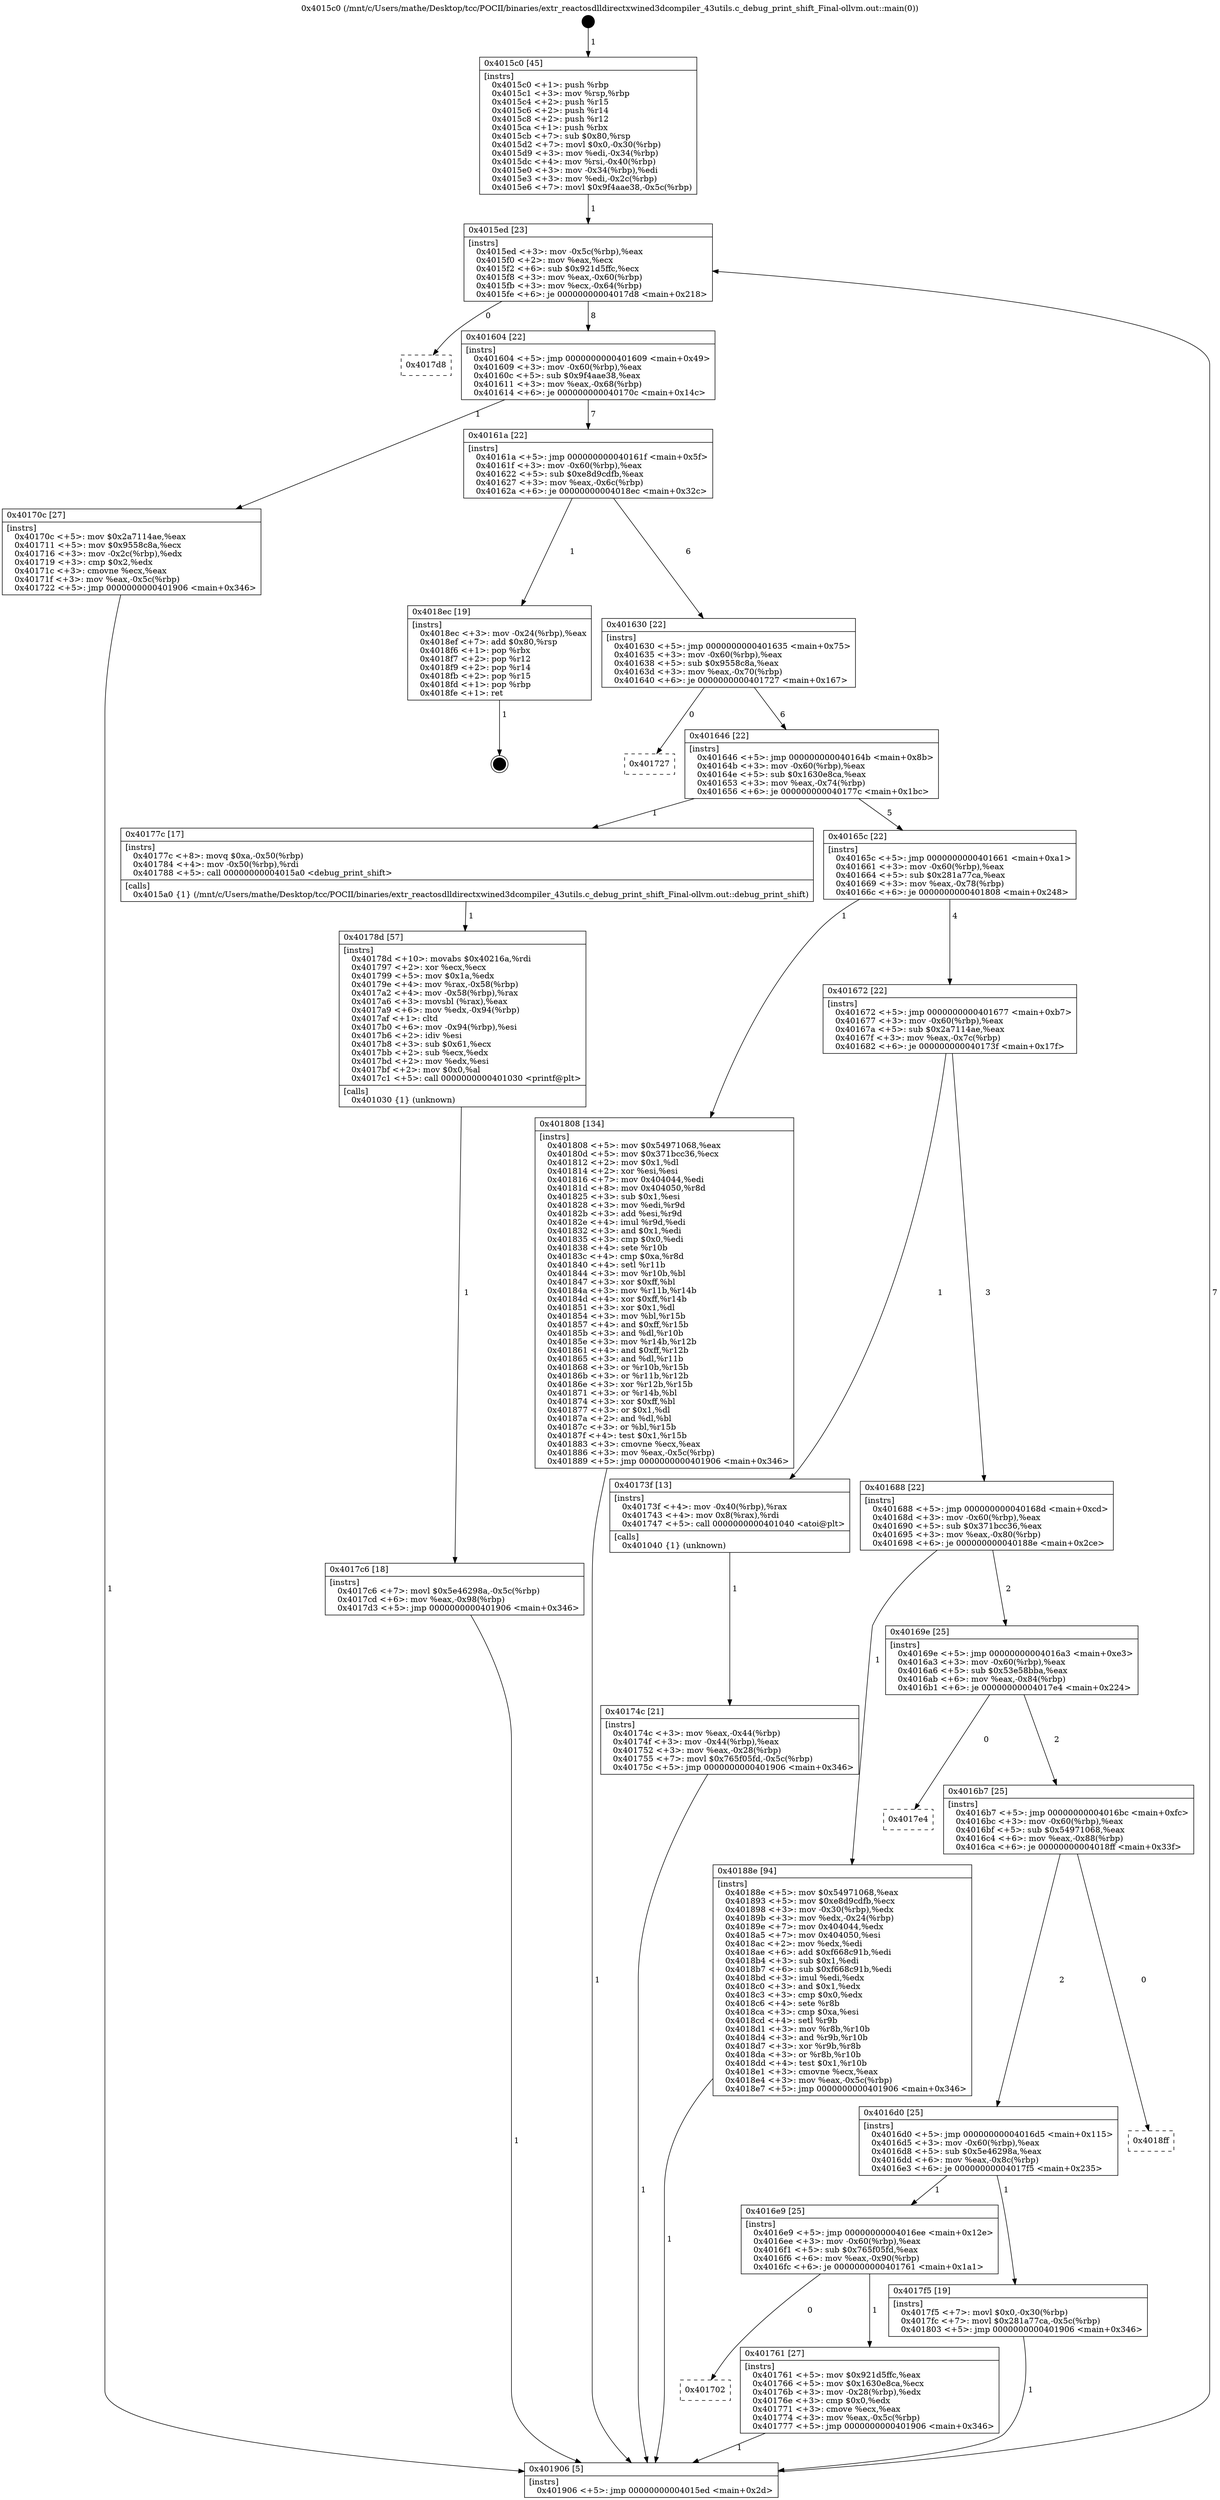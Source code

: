 digraph "0x4015c0" {
  label = "0x4015c0 (/mnt/c/Users/mathe/Desktop/tcc/POCII/binaries/extr_reactosdlldirectxwined3dcompiler_43utils.c_debug_print_shift_Final-ollvm.out::main(0))"
  labelloc = "t"
  node[shape=record]

  Entry [label="",width=0.3,height=0.3,shape=circle,fillcolor=black,style=filled]
  "0x4015ed" [label="{
     0x4015ed [23]\l
     | [instrs]\l
     &nbsp;&nbsp;0x4015ed \<+3\>: mov -0x5c(%rbp),%eax\l
     &nbsp;&nbsp;0x4015f0 \<+2\>: mov %eax,%ecx\l
     &nbsp;&nbsp;0x4015f2 \<+6\>: sub $0x921d5ffc,%ecx\l
     &nbsp;&nbsp;0x4015f8 \<+3\>: mov %eax,-0x60(%rbp)\l
     &nbsp;&nbsp;0x4015fb \<+3\>: mov %ecx,-0x64(%rbp)\l
     &nbsp;&nbsp;0x4015fe \<+6\>: je 00000000004017d8 \<main+0x218\>\l
  }"]
  "0x4017d8" [label="{
     0x4017d8\l
  }", style=dashed]
  "0x401604" [label="{
     0x401604 [22]\l
     | [instrs]\l
     &nbsp;&nbsp;0x401604 \<+5\>: jmp 0000000000401609 \<main+0x49\>\l
     &nbsp;&nbsp;0x401609 \<+3\>: mov -0x60(%rbp),%eax\l
     &nbsp;&nbsp;0x40160c \<+5\>: sub $0x9f4aae38,%eax\l
     &nbsp;&nbsp;0x401611 \<+3\>: mov %eax,-0x68(%rbp)\l
     &nbsp;&nbsp;0x401614 \<+6\>: je 000000000040170c \<main+0x14c\>\l
  }"]
  Exit [label="",width=0.3,height=0.3,shape=circle,fillcolor=black,style=filled,peripheries=2]
  "0x40170c" [label="{
     0x40170c [27]\l
     | [instrs]\l
     &nbsp;&nbsp;0x40170c \<+5\>: mov $0x2a7114ae,%eax\l
     &nbsp;&nbsp;0x401711 \<+5\>: mov $0x9558c8a,%ecx\l
     &nbsp;&nbsp;0x401716 \<+3\>: mov -0x2c(%rbp),%edx\l
     &nbsp;&nbsp;0x401719 \<+3\>: cmp $0x2,%edx\l
     &nbsp;&nbsp;0x40171c \<+3\>: cmovne %ecx,%eax\l
     &nbsp;&nbsp;0x40171f \<+3\>: mov %eax,-0x5c(%rbp)\l
     &nbsp;&nbsp;0x401722 \<+5\>: jmp 0000000000401906 \<main+0x346\>\l
  }"]
  "0x40161a" [label="{
     0x40161a [22]\l
     | [instrs]\l
     &nbsp;&nbsp;0x40161a \<+5\>: jmp 000000000040161f \<main+0x5f\>\l
     &nbsp;&nbsp;0x40161f \<+3\>: mov -0x60(%rbp),%eax\l
     &nbsp;&nbsp;0x401622 \<+5\>: sub $0xe8d9cdfb,%eax\l
     &nbsp;&nbsp;0x401627 \<+3\>: mov %eax,-0x6c(%rbp)\l
     &nbsp;&nbsp;0x40162a \<+6\>: je 00000000004018ec \<main+0x32c\>\l
  }"]
  "0x401906" [label="{
     0x401906 [5]\l
     | [instrs]\l
     &nbsp;&nbsp;0x401906 \<+5\>: jmp 00000000004015ed \<main+0x2d\>\l
  }"]
  "0x4015c0" [label="{
     0x4015c0 [45]\l
     | [instrs]\l
     &nbsp;&nbsp;0x4015c0 \<+1\>: push %rbp\l
     &nbsp;&nbsp;0x4015c1 \<+3\>: mov %rsp,%rbp\l
     &nbsp;&nbsp;0x4015c4 \<+2\>: push %r15\l
     &nbsp;&nbsp;0x4015c6 \<+2\>: push %r14\l
     &nbsp;&nbsp;0x4015c8 \<+2\>: push %r12\l
     &nbsp;&nbsp;0x4015ca \<+1\>: push %rbx\l
     &nbsp;&nbsp;0x4015cb \<+7\>: sub $0x80,%rsp\l
     &nbsp;&nbsp;0x4015d2 \<+7\>: movl $0x0,-0x30(%rbp)\l
     &nbsp;&nbsp;0x4015d9 \<+3\>: mov %edi,-0x34(%rbp)\l
     &nbsp;&nbsp;0x4015dc \<+4\>: mov %rsi,-0x40(%rbp)\l
     &nbsp;&nbsp;0x4015e0 \<+3\>: mov -0x34(%rbp),%edi\l
     &nbsp;&nbsp;0x4015e3 \<+3\>: mov %edi,-0x2c(%rbp)\l
     &nbsp;&nbsp;0x4015e6 \<+7\>: movl $0x9f4aae38,-0x5c(%rbp)\l
  }"]
  "0x4017c6" [label="{
     0x4017c6 [18]\l
     | [instrs]\l
     &nbsp;&nbsp;0x4017c6 \<+7\>: movl $0x5e46298a,-0x5c(%rbp)\l
     &nbsp;&nbsp;0x4017cd \<+6\>: mov %eax,-0x98(%rbp)\l
     &nbsp;&nbsp;0x4017d3 \<+5\>: jmp 0000000000401906 \<main+0x346\>\l
  }"]
  "0x4018ec" [label="{
     0x4018ec [19]\l
     | [instrs]\l
     &nbsp;&nbsp;0x4018ec \<+3\>: mov -0x24(%rbp),%eax\l
     &nbsp;&nbsp;0x4018ef \<+7\>: add $0x80,%rsp\l
     &nbsp;&nbsp;0x4018f6 \<+1\>: pop %rbx\l
     &nbsp;&nbsp;0x4018f7 \<+2\>: pop %r12\l
     &nbsp;&nbsp;0x4018f9 \<+2\>: pop %r14\l
     &nbsp;&nbsp;0x4018fb \<+2\>: pop %r15\l
     &nbsp;&nbsp;0x4018fd \<+1\>: pop %rbp\l
     &nbsp;&nbsp;0x4018fe \<+1\>: ret\l
  }"]
  "0x401630" [label="{
     0x401630 [22]\l
     | [instrs]\l
     &nbsp;&nbsp;0x401630 \<+5\>: jmp 0000000000401635 \<main+0x75\>\l
     &nbsp;&nbsp;0x401635 \<+3\>: mov -0x60(%rbp),%eax\l
     &nbsp;&nbsp;0x401638 \<+5\>: sub $0x9558c8a,%eax\l
     &nbsp;&nbsp;0x40163d \<+3\>: mov %eax,-0x70(%rbp)\l
     &nbsp;&nbsp;0x401640 \<+6\>: je 0000000000401727 \<main+0x167\>\l
  }"]
  "0x40178d" [label="{
     0x40178d [57]\l
     | [instrs]\l
     &nbsp;&nbsp;0x40178d \<+10\>: movabs $0x40216a,%rdi\l
     &nbsp;&nbsp;0x401797 \<+2\>: xor %ecx,%ecx\l
     &nbsp;&nbsp;0x401799 \<+5\>: mov $0x1a,%edx\l
     &nbsp;&nbsp;0x40179e \<+4\>: mov %rax,-0x58(%rbp)\l
     &nbsp;&nbsp;0x4017a2 \<+4\>: mov -0x58(%rbp),%rax\l
     &nbsp;&nbsp;0x4017a6 \<+3\>: movsbl (%rax),%eax\l
     &nbsp;&nbsp;0x4017a9 \<+6\>: mov %edx,-0x94(%rbp)\l
     &nbsp;&nbsp;0x4017af \<+1\>: cltd\l
     &nbsp;&nbsp;0x4017b0 \<+6\>: mov -0x94(%rbp),%esi\l
     &nbsp;&nbsp;0x4017b6 \<+2\>: idiv %esi\l
     &nbsp;&nbsp;0x4017b8 \<+3\>: sub $0x61,%ecx\l
     &nbsp;&nbsp;0x4017bb \<+2\>: sub %ecx,%edx\l
     &nbsp;&nbsp;0x4017bd \<+2\>: mov %edx,%esi\l
     &nbsp;&nbsp;0x4017bf \<+2\>: mov $0x0,%al\l
     &nbsp;&nbsp;0x4017c1 \<+5\>: call 0000000000401030 \<printf@plt\>\l
     | [calls]\l
     &nbsp;&nbsp;0x401030 \{1\} (unknown)\l
  }"]
  "0x401727" [label="{
     0x401727\l
  }", style=dashed]
  "0x401646" [label="{
     0x401646 [22]\l
     | [instrs]\l
     &nbsp;&nbsp;0x401646 \<+5\>: jmp 000000000040164b \<main+0x8b\>\l
     &nbsp;&nbsp;0x40164b \<+3\>: mov -0x60(%rbp),%eax\l
     &nbsp;&nbsp;0x40164e \<+5\>: sub $0x1630e8ca,%eax\l
     &nbsp;&nbsp;0x401653 \<+3\>: mov %eax,-0x74(%rbp)\l
     &nbsp;&nbsp;0x401656 \<+6\>: je 000000000040177c \<main+0x1bc\>\l
  }"]
  "0x401702" [label="{
     0x401702\l
  }", style=dashed]
  "0x40177c" [label="{
     0x40177c [17]\l
     | [instrs]\l
     &nbsp;&nbsp;0x40177c \<+8\>: movq $0xa,-0x50(%rbp)\l
     &nbsp;&nbsp;0x401784 \<+4\>: mov -0x50(%rbp),%rdi\l
     &nbsp;&nbsp;0x401788 \<+5\>: call 00000000004015a0 \<debug_print_shift\>\l
     | [calls]\l
     &nbsp;&nbsp;0x4015a0 \{1\} (/mnt/c/Users/mathe/Desktop/tcc/POCII/binaries/extr_reactosdlldirectxwined3dcompiler_43utils.c_debug_print_shift_Final-ollvm.out::debug_print_shift)\l
  }"]
  "0x40165c" [label="{
     0x40165c [22]\l
     | [instrs]\l
     &nbsp;&nbsp;0x40165c \<+5\>: jmp 0000000000401661 \<main+0xa1\>\l
     &nbsp;&nbsp;0x401661 \<+3\>: mov -0x60(%rbp),%eax\l
     &nbsp;&nbsp;0x401664 \<+5\>: sub $0x281a77ca,%eax\l
     &nbsp;&nbsp;0x401669 \<+3\>: mov %eax,-0x78(%rbp)\l
     &nbsp;&nbsp;0x40166c \<+6\>: je 0000000000401808 \<main+0x248\>\l
  }"]
  "0x401761" [label="{
     0x401761 [27]\l
     | [instrs]\l
     &nbsp;&nbsp;0x401761 \<+5\>: mov $0x921d5ffc,%eax\l
     &nbsp;&nbsp;0x401766 \<+5\>: mov $0x1630e8ca,%ecx\l
     &nbsp;&nbsp;0x40176b \<+3\>: mov -0x28(%rbp),%edx\l
     &nbsp;&nbsp;0x40176e \<+3\>: cmp $0x0,%edx\l
     &nbsp;&nbsp;0x401771 \<+3\>: cmove %ecx,%eax\l
     &nbsp;&nbsp;0x401774 \<+3\>: mov %eax,-0x5c(%rbp)\l
     &nbsp;&nbsp;0x401777 \<+5\>: jmp 0000000000401906 \<main+0x346\>\l
  }"]
  "0x401808" [label="{
     0x401808 [134]\l
     | [instrs]\l
     &nbsp;&nbsp;0x401808 \<+5\>: mov $0x54971068,%eax\l
     &nbsp;&nbsp;0x40180d \<+5\>: mov $0x371bcc36,%ecx\l
     &nbsp;&nbsp;0x401812 \<+2\>: mov $0x1,%dl\l
     &nbsp;&nbsp;0x401814 \<+2\>: xor %esi,%esi\l
     &nbsp;&nbsp;0x401816 \<+7\>: mov 0x404044,%edi\l
     &nbsp;&nbsp;0x40181d \<+8\>: mov 0x404050,%r8d\l
     &nbsp;&nbsp;0x401825 \<+3\>: sub $0x1,%esi\l
     &nbsp;&nbsp;0x401828 \<+3\>: mov %edi,%r9d\l
     &nbsp;&nbsp;0x40182b \<+3\>: add %esi,%r9d\l
     &nbsp;&nbsp;0x40182e \<+4\>: imul %r9d,%edi\l
     &nbsp;&nbsp;0x401832 \<+3\>: and $0x1,%edi\l
     &nbsp;&nbsp;0x401835 \<+3\>: cmp $0x0,%edi\l
     &nbsp;&nbsp;0x401838 \<+4\>: sete %r10b\l
     &nbsp;&nbsp;0x40183c \<+4\>: cmp $0xa,%r8d\l
     &nbsp;&nbsp;0x401840 \<+4\>: setl %r11b\l
     &nbsp;&nbsp;0x401844 \<+3\>: mov %r10b,%bl\l
     &nbsp;&nbsp;0x401847 \<+3\>: xor $0xff,%bl\l
     &nbsp;&nbsp;0x40184a \<+3\>: mov %r11b,%r14b\l
     &nbsp;&nbsp;0x40184d \<+4\>: xor $0xff,%r14b\l
     &nbsp;&nbsp;0x401851 \<+3\>: xor $0x1,%dl\l
     &nbsp;&nbsp;0x401854 \<+3\>: mov %bl,%r15b\l
     &nbsp;&nbsp;0x401857 \<+4\>: and $0xff,%r15b\l
     &nbsp;&nbsp;0x40185b \<+3\>: and %dl,%r10b\l
     &nbsp;&nbsp;0x40185e \<+3\>: mov %r14b,%r12b\l
     &nbsp;&nbsp;0x401861 \<+4\>: and $0xff,%r12b\l
     &nbsp;&nbsp;0x401865 \<+3\>: and %dl,%r11b\l
     &nbsp;&nbsp;0x401868 \<+3\>: or %r10b,%r15b\l
     &nbsp;&nbsp;0x40186b \<+3\>: or %r11b,%r12b\l
     &nbsp;&nbsp;0x40186e \<+3\>: xor %r12b,%r15b\l
     &nbsp;&nbsp;0x401871 \<+3\>: or %r14b,%bl\l
     &nbsp;&nbsp;0x401874 \<+3\>: xor $0xff,%bl\l
     &nbsp;&nbsp;0x401877 \<+3\>: or $0x1,%dl\l
     &nbsp;&nbsp;0x40187a \<+2\>: and %dl,%bl\l
     &nbsp;&nbsp;0x40187c \<+3\>: or %bl,%r15b\l
     &nbsp;&nbsp;0x40187f \<+4\>: test $0x1,%r15b\l
     &nbsp;&nbsp;0x401883 \<+3\>: cmovne %ecx,%eax\l
     &nbsp;&nbsp;0x401886 \<+3\>: mov %eax,-0x5c(%rbp)\l
     &nbsp;&nbsp;0x401889 \<+5\>: jmp 0000000000401906 \<main+0x346\>\l
  }"]
  "0x401672" [label="{
     0x401672 [22]\l
     | [instrs]\l
     &nbsp;&nbsp;0x401672 \<+5\>: jmp 0000000000401677 \<main+0xb7\>\l
     &nbsp;&nbsp;0x401677 \<+3\>: mov -0x60(%rbp),%eax\l
     &nbsp;&nbsp;0x40167a \<+5\>: sub $0x2a7114ae,%eax\l
     &nbsp;&nbsp;0x40167f \<+3\>: mov %eax,-0x7c(%rbp)\l
     &nbsp;&nbsp;0x401682 \<+6\>: je 000000000040173f \<main+0x17f\>\l
  }"]
  "0x4016e9" [label="{
     0x4016e9 [25]\l
     | [instrs]\l
     &nbsp;&nbsp;0x4016e9 \<+5\>: jmp 00000000004016ee \<main+0x12e\>\l
     &nbsp;&nbsp;0x4016ee \<+3\>: mov -0x60(%rbp),%eax\l
     &nbsp;&nbsp;0x4016f1 \<+5\>: sub $0x765f05fd,%eax\l
     &nbsp;&nbsp;0x4016f6 \<+6\>: mov %eax,-0x90(%rbp)\l
     &nbsp;&nbsp;0x4016fc \<+6\>: je 0000000000401761 \<main+0x1a1\>\l
  }"]
  "0x40173f" [label="{
     0x40173f [13]\l
     | [instrs]\l
     &nbsp;&nbsp;0x40173f \<+4\>: mov -0x40(%rbp),%rax\l
     &nbsp;&nbsp;0x401743 \<+4\>: mov 0x8(%rax),%rdi\l
     &nbsp;&nbsp;0x401747 \<+5\>: call 0000000000401040 \<atoi@plt\>\l
     | [calls]\l
     &nbsp;&nbsp;0x401040 \{1\} (unknown)\l
  }"]
  "0x401688" [label="{
     0x401688 [22]\l
     | [instrs]\l
     &nbsp;&nbsp;0x401688 \<+5\>: jmp 000000000040168d \<main+0xcd\>\l
     &nbsp;&nbsp;0x40168d \<+3\>: mov -0x60(%rbp),%eax\l
     &nbsp;&nbsp;0x401690 \<+5\>: sub $0x371bcc36,%eax\l
     &nbsp;&nbsp;0x401695 \<+3\>: mov %eax,-0x80(%rbp)\l
     &nbsp;&nbsp;0x401698 \<+6\>: je 000000000040188e \<main+0x2ce\>\l
  }"]
  "0x40174c" [label="{
     0x40174c [21]\l
     | [instrs]\l
     &nbsp;&nbsp;0x40174c \<+3\>: mov %eax,-0x44(%rbp)\l
     &nbsp;&nbsp;0x40174f \<+3\>: mov -0x44(%rbp),%eax\l
     &nbsp;&nbsp;0x401752 \<+3\>: mov %eax,-0x28(%rbp)\l
     &nbsp;&nbsp;0x401755 \<+7\>: movl $0x765f05fd,-0x5c(%rbp)\l
     &nbsp;&nbsp;0x40175c \<+5\>: jmp 0000000000401906 \<main+0x346\>\l
  }"]
  "0x4017f5" [label="{
     0x4017f5 [19]\l
     | [instrs]\l
     &nbsp;&nbsp;0x4017f5 \<+7\>: movl $0x0,-0x30(%rbp)\l
     &nbsp;&nbsp;0x4017fc \<+7\>: movl $0x281a77ca,-0x5c(%rbp)\l
     &nbsp;&nbsp;0x401803 \<+5\>: jmp 0000000000401906 \<main+0x346\>\l
  }"]
  "0x40188e" [label="{
     0x40188e [94]\l
     | [instrs]\l
     &nbsp;&nbsp;0x40188e \<+5\>: mov $0x54971068,%eax\l
     &nbsp;&nbsp;0x401893 \<+5\>: mov $0xe8d9cdfb,%ecx\l
     &nbsp;&nbsp;0x401898 \<+3\>: mov -0x30(%rbp),%edx\l
     &nbsp;&nbsp;0x40189b \<+3\>: mov %edx,-0x24(%rbp)\l
     &nbsp;&nbsp;0x40189e \<+7\>: mov 0x404044,%edx\l
     &nbsp;&nbsp;0x4018a5 \<+7\>: mov 0x404050,%esi\l
     &nbsp;&nbsp;0x4018ac \<+2\>: mov %edx,%edi\l
     &nbsp;&nbsp;0x4018ae \<+6\>: add $0xf668c91b,%edi\l
     &nbsp;&nbsp;0x4018b4 \<+3\>: sub $0x1,%edi\l
     &nbsp;&nbsp;0x4018b7 \<+6\>: sub $0xf668c91b,%edi\l
     &nbsp;&nbsp;0x4018bd \<+3\>: imul %edi,%edx\l
     &nbsp;&nbsp;0x4018c0 \<+3\>: and $0x1,%edx\l
     &nbsp;&nbsp;0x4018c3 \<+3\>: cmp $0x0,%edx\l
     &nbsp;&nbsp;0x4018c6 \<+4\>: sete %r8b\l
     &nbsp;&nbsp;0x4018ca \<+3\>: cmp $0xa,%esi\l
     &nbsp;&nbsp;0x4018cd \<+4\>: setl %r9b\l
     &nbsp;&nbsp;0x4018d1 \<+3\>: mov %r8b,%r10b\l
     &nbsp;&nbsp;0x4018d4 \<+3\>: and %r9b,%r10b\l
     &nbsp;&nbsp;0x4018d7 \<+3\>: xor %r9b,%r8b\l
     &nbsp;&nbsp;0x4018da \<+3\>: or %r8b,%r10b\l
     &nbsp;&nbsp;0x4018dd \<+4\>: test $0x1,%r10b\l
     &nbsp;&nbsp;0x4018e1 \<+3\>: cmovne %ecx,%eax\l
     &nbsp;&nbsp;0x4018e4 \<+3\>: mov %eax,-0x5c(%rbp)\l
     &nbsp;&nbsp;0x4018e7 \<+5\>: jmp 0000000000401906 \<main+0x346\>\l
  }"]
  "0x40169e" [label="{
     0x40169e [25]\l
     | [instrs]\l
     &nbsp;&nbsp;0x40169e \<+5\>: jmp 00000000004016a3 \<main+0xe3\>\l
     &nbsp;&nbsp;0x4016a3 \<+3\>: mov -0x60(%rbp),%eax\l
     &nbsp;&nbsp;0x4016a6 \<+5\>: sub $0x53e58bba,%eax\l
     &nbsp;&nbsp;0x4016ab \<+6\>: mov %eax,-0x84(%rbp)\l
     &nbsp;&nbsp;0x4016b1 \<+6\>: je 00000000004017e4 \<main+0x224\>\l
  }"]
  "0x4016d0" [label="{
     0x4016d0 [25]\l
     | [instrs]\l
     &nbsp;&nbsp;0x4016d0 \<+5\>: jmp 00000000004016d5 \<main+0x115\>\l
     &nbsp;&nbsp;0x4016d5 \<+3\>: mov -0x60(%rbp),%eax\l
     &nbsp;&nbsp;0x4016d8 \<+5\>: sub $0x5e46298a,%eax\l
     &nbsp;&nbsp;0x4016dd \<+6\>: mov %eax,-0x8c(%rbp)\l
     &nbsp;&nbsp;0x4016e3 \<+6\>: je 00000000004017f5 \<main+0x235\>\l
  }"]
  "0x4017e4" [label="{
     0x4017e4\l
  }", style=dashed]
  "0x4016b7" [label="{
     0x4016b7 [25]\l
     | [instrs]\l
     &nbsp;&nbsp;0x4016b7 \<+5\>: jmp 00000000004016bc \<main+0xfc\>\l
     &nbsp;&nbsp;0x4016bc \<+3\>: mov -0x60(%rbp),%eax\l
     &nbsp;&nbsp;0x4016bf \<+5\>: sub $0x54971068,%eax\l
     &nbsp;&nbsp;0x4016c4 \<+6\>: mov %eax,-0x88(%rbp)\l
     &nbsp;&nbsp;0x4016ca \<+6\>: je 00000000004018ff \<main+0x33f\>\l
  }"]
  "0x4018ff" [label="{
     0x4018ff\l
  }", style=dashed]
  Entry -> "0x4015c0" [label=" 1"]
  "0x4015ed" -> "0x4017d8" [label=" 0"]
  "0x4015ed" -> "0x401604" [label=" 8"]
  "0x4018ec" -> Exit [label=" 1"]
  "0x401604" -> "0x40170c" [label=" 1"]
  "0x401604" -> "0x40161a" [label=" 7"]
  "0x40170c" -> "0x401906" [label=" 1"]
  "0x4015c0" -> "0x4015ed" [label=" 1"]
  "0x401906" -> "0x4015ed" [label=" 7"]
  "0x40188e" -> "0x401906" [label=" 1"]
  "0x40161a" -> "0x4018ec" [label=" 1"]
  "0x40161a" -> "0x401630" [label=" 6"]
  "0x401808" -> "0x401906" [label=" 1"]
  "0x401630" -> "0x401727" [label=" 0"]
  "0x401630" -> "0x401646" [label=" 6"]
  "0x4017f5" -> "0x401906" [label=" 1"]
  "0x401646" -> "0x40177c" [label=" 1"]
  "0x401646" -> "0x40165c" [label=" 5"]
  "0x4017c6" -> "0x401906" [label=" 1"]
  "0x40165c" -> "0x401808" [label=" 1"]
  "0x40165c" -> "0x401672" [label=" 4"]
  "0x40178d" -> "0x4017c6" [label=" 1"]
  "0x401672" -> "0x40173f" [label=" 1"]
  "0x401672" -> "0x401688" [label=" 3"]
  "0x40173f" -> "0x40174c" [label=" 1"]
  "0x40174c" -> "0x401906" [label=" 1"]
  "0x401761" -> "0x401906" [label=" 1"]
  "0x401688" -> "0x40188e" [label=" 1"]
  "0x401688" -> "0x40169e" [label=" 2"]
  "0x4016e9" -> "0x401702" [label=" 0"]
  "0x40169e" -> "0x4017e4" [label=" 0"]
  "0x40169e" -> "0x4016b7" [label=" 2"]
  "0x40177c" -> "0x40178d" [label=" 1"]
  "0x4016b7" -> "0x4018ff" [label=" 0"]
  "0x4016b7" -> "0x4016d0" [label=" 2"]
  "0x4016e9" -> "0x401761" [label=" 1"]
  "0x4016d0" -> "0x4017f5" [label=" 1"]
  "0x4016d0" -> "0x4016e9" [label=" 1"]
}
